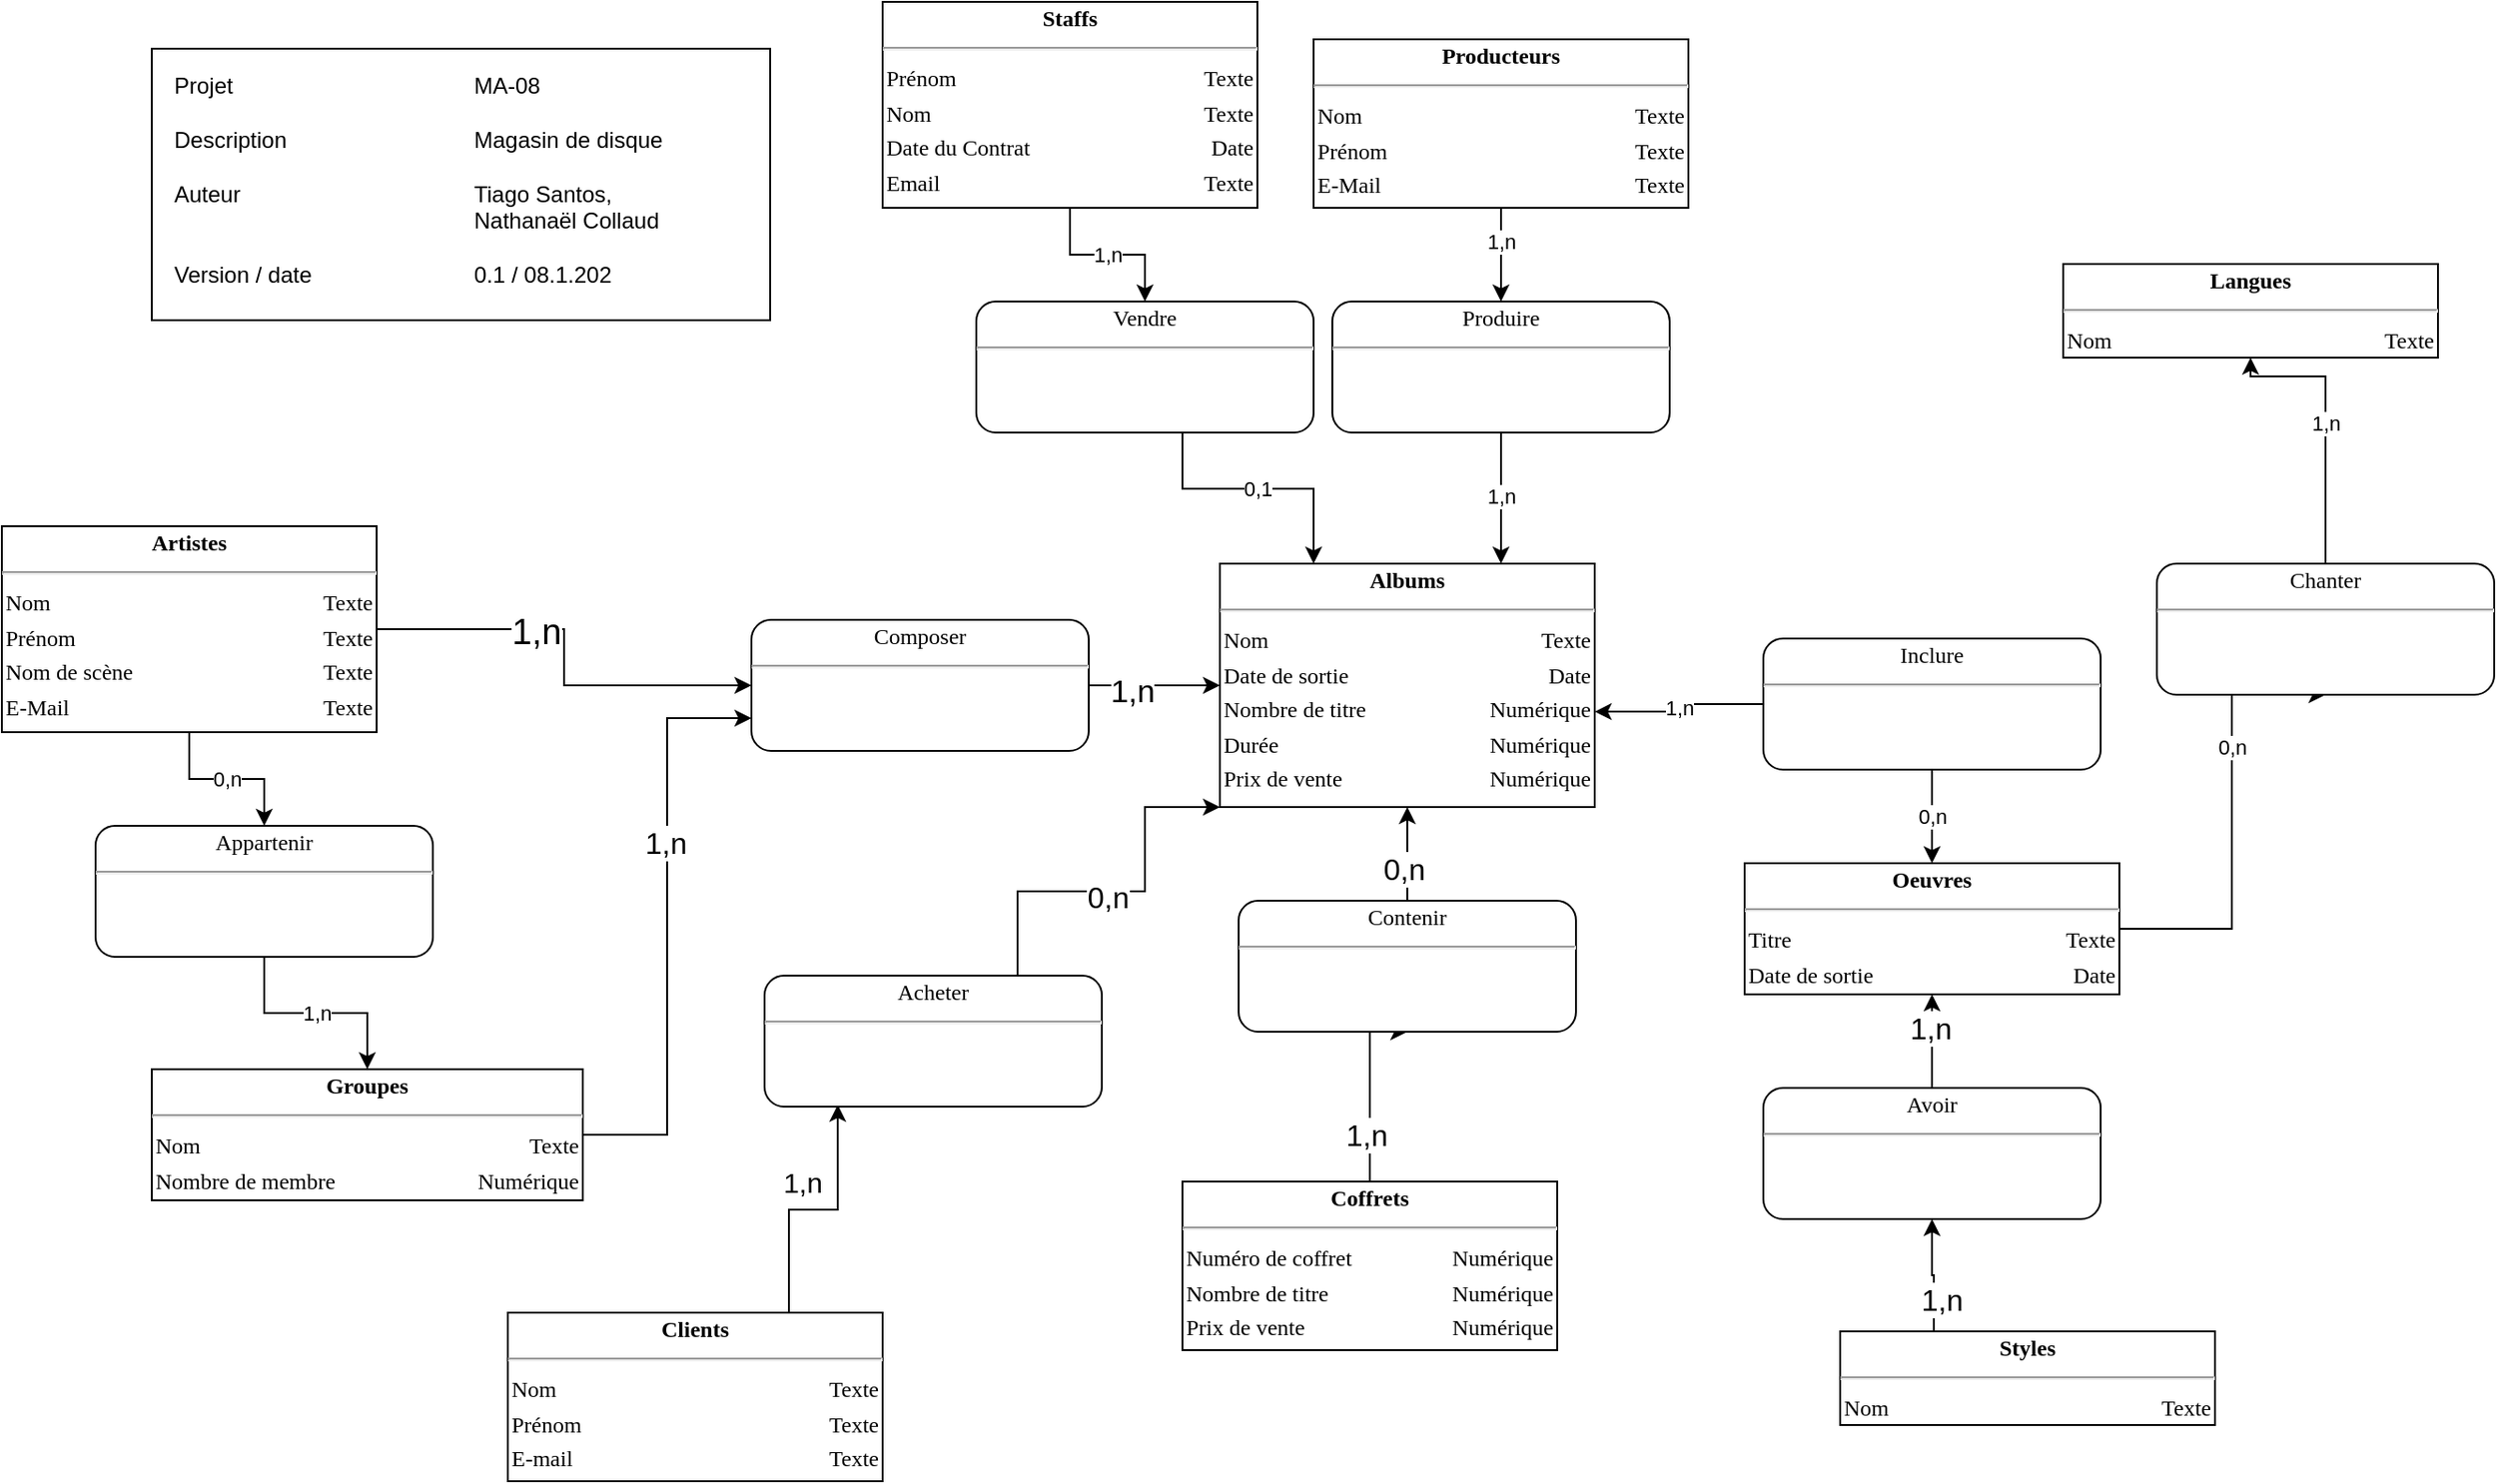 <mxfile version="13.7.3" type="device"><diagram id="rNyt0XL3kK9CfWik2-PS" name="Page-1"><mxGraphModel dx="1662" dy="862" grid="1" gridSize="10" guides="1" tooltips="1" connect="1" arrows="1" fold="1" page="1" pageScale="1" pageWidth="827" pageHeight="1169" math="0" shadow="0"><root><mxCell id="0"/><mxCell id="1" parent="0"/><mxCell id="Ri5ZYRTxnyzTAo8SI9hr-2" value="1,n" style="edgeStyle=orthogonalEdgeStyle;rounded=0;orthogonalLoop=1;jettySize=auto;html=1;" edge="1" parent="1" source="n6KmwWNKIIkVx8J0HHKw-1" target="Ri5ZYRTxnyzTAo8SI9hr-1"><mxGeometry relative="1" as="geometry"/></mxCell><mxCell id="n6KmwWNKIIkVx8J0HHKw-1" value="&lt;div style=&quot;box-sizing: border-box ; width: 100% ; padding: 2px&quot;&gt;&lt;b&gt;&lt;span style=&quot;background-color: rgb(255 , 255 , 255)&quot;&gt;Staffs&lt;/span&gt;&lt;/b&gt;&lt;/div&gt;&lt;hr&gt;&lt;table style=&quot;width: 100% ; font-size: 1em&quot; cellpadding=&quot;2&quot; cellspacing=&quot;0&quot;&gt;&lt;tbody&gt;&lt;tr&gt;&lt;td style=&quot;text-align: left&quot;&gt;Prénom&lt;/td&gt;&lt;td style=&quot;text-align: right&quot;&gt;Texte&lt;/td&gt;&lt;/tr&gt;&lt;tr&gt;&lt;td style=&quot;text-align: left&quot;&gt;Nom&lt;/td&gt;&lt;td style=&quot;text-align: right&quot;&gt;Texte&lt;br&gt;&lt;/td&gt;&lt;/tr&gt;&lt;tr&gt;&lt;td style=&quot;text-align: left&quot;&gt;Date du Contrat&lt;/td&gt;&lt;td style=&quot;text-align: right&quot;&gt;Date&lt;br&gt;&lt;/td&gt;&lt;/tr&gt;&lt;tr&gt;&lt;td style=&quot;text-align: left&quot;&gt;Email&lt;/td&gt;&lt;td style=&quot;text-align: right&quot;&gt;Texte&lt;/td&gt;&lt;/tr&gt;&lt;/tbody&gt;&lt;/table&gt;" style="verticalAlign=top;align=center;overflow=fill;html=1;rounded=0;shadow=0;comic=0;labelBackgroundColor=none;strokeColor=#000000;strokeWidth=1;fillColor=#ffffff;fontFamily=Verdana;fontSize=12;fontColor=#000000;" parent="1" vertex="1"><mxGeometry x="530" y="30" width="200" height="110" as="geometry"/></mxCell><mxCell id="RdoaoKDDRewmCH6H7ryW-49" value="0,n" style="edgeStyle=orthogonalEdgeStyle;rounded=0;orthogonalLoop=1;jettySize=auto;html=1;exitX=1;exitY=0.5;exitDx=0;exitDy=0;entryX=0.5;entryY=1;entryDx=0;entryDy=0;" parent="1" source="n6KmwWNKIIkVx8J0HHKw-12" target="RdoaoKDDRewmCH6H7ryW-32" edge="1"><mxGeometry relative="1" as="geometry"><Array as="points"><mxPoint x="1250" y="525"/><mxPoint x="1250" y="360"/><mxPoint x="1260" y="360"/></Array></mxGeometry></mxCell><mxCell id="n6KmwWNKIIkVx8J0HHKw-7" value="&lt;div style=&quot;box-sizing: border-box ; width: 100% ; padding: 2px&quot;&gt;&lt;span style=&quot;background-color: rgb(255 , 255 , 255)&quot;&gt;&lt;b&gt;Albums&lt;/b&gt;&lt;/span&gt;&lt;/div&gt;&lt;hr&gt;&lt;table style=&quot;width: 100% ; font-size: 1em&quot; cellpadding=&quot;2&quot; cellspacing=&quot;0&quot;&gt;&lt;tbody&gt;&lt;tr&gt;&lt;td style=&quot;text-align: left&quot;&gt;Nom&lt;/td&gt;&lt;td style=&quot;text-align: right&quot;&gt;Texte&lt;/td&gt;&lt;/tr&gt;&lt;tr&gt;&lt;td style=&quot;text-align: left&quot;&gt;Date de sortie&lt;/td&gt;&lt;td style=&quot;text-align: right&quot;&gt;Date&lt;/td&gt;&lt;/tr&gt;&lt;tr&gt;&lt;td style=&quot;text-align: left&quot;&gt;Nombre de titre&lt;/td&gt;&lt;td style=&quot;text-align: right&quot;&gt;Numérique&lt;/td&gt;&lt;/tr&gt;&lt;tr&gt;&lt;td style=&quot;text-align: left&quot;&gt;Durée&lt;/td&gt;&lt;td style=&quot;text-align: right&quot;&gt;Numérique&lt;/td&gt;&lt;/tr&gt;&lt;tr&gt;&lt;td style=&quot;text-align: left&quot;&gt;Prix de vente&lt;/td&gt;&lt;td style=&quot;text-align: right&quot;&gt;Numérique&lt;/td&gt;&lt;/tr&gt;&lt;/tbody&gt;&lt;/table&gt;" style="verticalAlign=top;align=center;overflow=fill;html=1;rounded=0;shadow=0;comic=0;labelBackgroundColor=none;strokeColor=#000000;strokeWidth=1;fillColor=#ffffff;fontFamily=Verdana;fontSize=12;fontColor=#000000;" parent="1" vertex="1"><mxGeometry x="710" y="330" width="200" height="130" as="geometry"/></mxCell><mxCell id="RdoaoKDDRewmCH6H7ryW-44" style="edgeStyle=orthogonalEdgeStyle;rounded=0;orthogonalLoop=1;jettySize=auto;html=1;exitX=0.25;exitY=0;exitDx=0;exitDy=0;entryX=0.5;entryY=1;entryDx=0;entryDy=0;" parent="1" source="n6KmwWNKIIkVx8J0HHKw-8" target="RdoaoKDDRewmCH6H7ryW-35" edge="1"><mxGeometry relative="1" as="geometry"/></mxCell><mxCell id="RdoaoKDDRewmCH6H7ryW-61" value="1,n" style="edgeLabel;html=1;align=center;verticalAlign=middle;resizable=0;points=[];fontSize=16;" parent="RdoaoKDDRewmCH6H7ryW-44" vertex="1" connectable="0"><mxGeometry x="-0.357" y="-2" relative="1" as="geometry"><mxPoint x="2" y="2" as="offset"/></mxGeometry></mxCell><mxCell id="n6KmwWNKIIkVx8J0HHKw-8" value="&lt;div style=&quot;box-sizing: border-box ; width: 100% ; padding: 2px&quot;&gt;&lt;span style=&quot;background-color: rgb(255 , 255 , 255)&quot;&gt;&lt;b&gt;Styles&lt;/b&gt;&lt;/span&gt;&lt;/div&gt;&lt;hr&gt;&lt;table style=&quot;width: 100% ; font-size: 1em&quot; cellpadding=&quot;2&quot; cellspacing=&quot;0&quot;&gt;&lt;tbody&gt;&lt;tr&gt;&lt;td style=&quot;text-align: left&quot;&gt;Nom&lt;/td&gt;&lt;td style=&quot;text-align: right&quot;&gt;Texte&lt;/td&gt;&lt;/tr&gt;&lt;/tbody&gt;&lt;/table&gt;" style="verticalAlign=top;align=center;overflow=fill;html=1;rounded=0;shadow=0;comic=0;labelBackgroundColor=none;strokeColor=#000000;strokeWidth=1;fillColor=#ffffff;fontFamily=Verdana;fontSize=12;fontColor=#000000;" parent="1" vertex="1"><mxGeometry x="1041" y="740" width="200" height="50" as="geometry"/></mxCell><mxCell id="RdoaoKDDRewmCH6H7ryW-47" style="edgeStyle=orthogonalEdgeStyle;rounded=0;orthogonalLoop=1;jettySize=auto;html=1;exitX=0.5;exitY=1;exitDx=0;exitDy=0;entryX=0.5;entryY=0;entryDx=0;entryDy=0;" parent="1" source="n6KmwWNKIIkVx8J0HHKw-9" target="RdoaoKDDRewmCH6H7ryW-30" edge="1"><mxGeometry relative="1" as="geometry"/></mxCell><mxCell id="BONndoYT74_esMJIlEw7-1" value="1,n" style="edgeLabel;html=1;align=center;verticalAlign=middle;resizable=0;points=[];" parent="RdoaoKDDRewmCH6H7ryW-47" vertex="1" connectable="0"><mxGeometry x="-0.286" relative="1" as="geometry"><mxPoint as="offset"/></mxGeometry></mxCell><mxCell id="n6KmwWNKIIkVx8J0HHKw-9" value="&lt;div style=&quot;box-sizing: border-box ; width: 100% ; padding: 2px&quot;&gt;&lt;span style=&quot;background-color: rgb(255 , 255 , 255)&quot;&gt;&lt;b&gt;Producteurs&lt;/b&gt;&lt;/span&gt;&lt;/div&gt;&lt;hr&gt;&lt;table style=&quot;width: 100% ; font-size: 1em&quot; cellpadding=&quot;2&quot; cellspacing=&quot;0&quot;&gt;&lt;tbody&gt;&lt;tr&gt;&lt;td style=&quot;text-align: left&quot;&gt;Nom&lt;/td&gt;&lt;td style=&quot;text-align: right&quot;&gt;Texte&lt;/td&gt;&lt;/tr&gt;&lt;tr&gt;&lt;td style=&quot;text-align: left&quot;&gt;Prénom&lt;/td&gt;&lt;td style=&quot;text-align: right&quot;&gt;Texte&lt;/td&gt;&lt;/tr&gt;&lt;tr&gt;&lt;td style=&quot;text-align: left&quot;&gt;E-Mail&lt;/td&gt;&lt;td style=&quot;text-align: right&quot;&gt;Texte&lt;/td&gt;&lt;/tr&gt;&lt;/tbody&gt;&lt;/table&gt;" style="verticalAlign=top;align=center;overflow=fill;html=1;rounded=0;shadow=0;comic=0;labelBackgroundColor=none;strokeColor=#000000;strokeWidth=1;fillColor=#ffffff;fontFamily=Verdana;fontSize=12;fontColor=#000000;" parent="1" vertex="1"><mxGeometry x="760" y="50" width="200" height="90" as="geometry"/></mxCell><mxCell id="RdoaoKDDRewmCH6H7ryW-38" style="edgeStyle=orthogonalEdgeStyle;rounded=0;orthogonalLoop=1;jettySize=auto;html=1;exitX=0.75;exitY=0;exitDx=0;exitDy=0;entryX=0.217;entryY=0.986;entryDx=0;entryDy=0;entryPerimeter=0;" parent="1" source="n6KmwWNKIIkVx8J0HHKw-10" target="RdoaoKDDRewmCH6H7ryW-37" edge="1"><mxGeometry relative="1" as="geometry"/></mxCell><mxCell id="n6KmwWNKIIkVx8J0HHKw-10" value="&lt;div style=&quot;box-sizing: border-box ; width: 100% ; padding: 2px&quot;&gt;&lt;span style=&quot;background-color: rgb(255 , 255 , 255)&quot;&gt;&lt;b&gt;Clients&lt;/b&gt;&lt;/span&gt;&lt;/div&gt;&lt;hr&gt;&lt;table style=&quot;width: 100% ; font-size: 1em&quot; cellpadding=&quot;2&quot; cellspacing=&quot;0&quot;&gt;&lt;tbody&gt;&lt;tr&gt;&lt;td style=&quot;text-align: left&quot;&gt;Nom&lt;/td&gt;&lt;td style=&quot;text-align: right&quot;&gt;Texte&lt;/td&gt;&lt;/tr&gt;&lt;tr&gt;&lt;td style=&quot;text-align: left&quot;&gt;Prénom&lt;/td&gt;&lt;td style=&quot;text-align: right&quot;&gt;Texte&lt;br&gt;&lt;/td&gt;&lt;/tr&gt;&lt;tr&gt;&lt;td style=&quot;text-align: left&quot;&gt;E-mail&lt;/td&gt;&lt;td style=&quot;text-align: right&quot;&gt;Texte&lt;/td&gt;&lt;/tr&gt;&lt;/tbody&gt;&lt;/table&gt;" style="verticalAlign=top;align=center;overflow=fill;html=1;rounded=0;shadow=0;comic=0;labelBackgroundColor=none;strokeColor=#000000;strokeWidth=1;fillColor=#ffffff;fontFamily=Verdana;fontSize=12;fontColor=#000000;" parent="1" vertex="1"><mxGeometry x="330" y="730" width="200" height="90" as="geometry"/></mxCell><mxCell id="RdoaoKDDRewmCH6H7ryW-23" style="edgeStyle=orthogonalEdgeStyle;rounded=0;orthogonalLoop=1;jettySize=auto;html=1;exitX=1;exitY=0.5;exitDx=0;exitDy=0;entryX=0;entryY=0.75;entryDx=0;entryDy=0;" parent="1" source="n6KmwWNKIIkVx8J0HHKw-11" target="RdoaoKDDRewmCH6H7ryW-1" edge="1"><mxGeometry relative="1" as="geometry"/></mxCell><mxCell id="RdoaoKDDRewmCH6H7ryW-55" value="&lt;font style=&quot;font-size: 16px&quot;&gt;1,n&lt;/font&gt;" style="edgeLabel;html=1;align=center;verticalAlign=middle;resizable=0;points=[];" parent="RdoaoKDDRewmCH6H7ryW-23" vertex="1" connectable="0"><mxGeometry x="0.288" y="1" relative="1" as="geometry"><mxPoint as="offset"/></mxGeometry></mxCell><mxCell id="n6KmwWNKIIkVx8J0HHKw-11" value="&lt;div style=&quot;box-sizing: border-box ; width: 100% ; padding: 2px&quot;&gt;&lt;span style=&quot;background-color: rgb(255 , 255 , 255)&quot;&gt;&lt;b&gt;Groupes&lt;/b&gt;&lt;/span&gt;&lt;/div&gt;&lt;hr&gt;&lt;table style=&quot;width: 100% ; font-size: 1em&quot; cellpadding=&quot;2&quot; cellspacing=&quot;0&quot;&gt;&lt;tbody&gt;&lt;tr&gt;&lt;td style=&quot;text-align: left&quot;&gt;Nom&lt;/td&gt;&lt;td style=&quot;text-align: right&quot;&gt;Texte&lt;/td&gt;&lt;/tr&gt;&lt;tr&gt;&lt;td style=&quot;text-align: left&quot;&gt;Nombre de membre&lt;/td&gt;&lt;td style=&quot;text-align: right&quot;&gt;Numérique&lt;/td&gt;&lt;/tr&gt;&lt;/tbody&gt;&lt;/table&gt;" style="verticalAlign=top;align=center;overflow=fill;html=1;rounded=0;shadow=0;comic=0;labelBackgroundColor=none;strokeColor=#000000;strokeWidth=1;fillColor=#ffffff;fontFamily=Verdana;fontSize=12;fontColor=#000000;" parent="1" vertex="1"><mxGeometry x="140" y="600" width="230" height="70" as="geometry"/></mxCell><mxCell id="n6KmwWNKIIkVx8J0HHKw-12" value="&lt;div style=&quot;box-sizing: border-box ; width: 100% ; padding: 2px&quot;&gt;&lt;span style=&quot;background-color: rgb(255 , 255 , 255)&quot;&gt;&lt;b&gt;Oeuvres&lt;/b&gt;&lt;/span&gt;&lt;/div&gt;&lt;hr&gt;&lt;table style=&quot;width: 100% ; font-size: 1em&quot; cellpadding=&quot;2&quot; cellspacing=&quot;0&quot;&gt;&lt;tbody&gt;&lt;tr&gt;&lt;td style=&quot;text-align: left&quot;&gt;Titre&lt;/td&gt;&lt;td style=&quot;text-align: right&quot;&gt;Texte&lt;br&gt;&lt;/td&gt;&lt;/tr&gt;&lt;tr&gt;&lt;td style=&quot;text-align: left&quot;&gt;Date de sortie&lt;/td&gt;&lt;td style=&quot;text-align: right&quot;&gt;Date&lt;/td&gt;&lt;/tr&gt;&lt;/tbody&gt;&lt;/table&gt;" style="verticalAlign=top;align=center;overflow=fill;html=1;rounded=0;shadow=0;comic=0;labelBackgroundColor=none;strokeColor=#000000;strokeWidth=1;fillColor=#ffffff;fontFamily=Verdana;fontSize=12;fontColor=#000000;" parent="1" vertex="1"><mxGeometry x="990" y="490" width="200" height="70" as="geometry"/></mxCell><mxCell id="RdoaoKDDRewmCH6H7ryW-24" style="edgeStyle=orthogonalEdgeStyle;rounded=0;orthogonalLoop=1;jettySize=auto;html=1;exitX=1;exitY=0.5;exitDx=0;exitDy=0;entryX=0;entryY=0.5;entryDx=0;entryDy=0;" parent="1" source="n6KmwWNKIIkVx8J0HHKw-13" target="RdoaoKDDRewmCH6H7ryW-1" edge="1"><mxGeometry relative="1" as="geometry"/></mxCell><mxCell id="RdoaoKDDRewmCH6H7ryW-53" value="&lt;font style=&quot;font-size: 19px&quot;&gt;1,n&lt;/font&gt;" style="edgeLabel;html=1;align=center;verticalAlign=middle;resizable=0;points=[];" parent="RdoaoKDDRewmCH6H7ryW-24" vertex="1" connectable="0"><mxGeometry x="-0.267" y="-2" relative="1" as="geometry"><mxPoint as="offset"/></mxGeometry></mxCell><mxCell id="RdoaoKDDRewmCH6H7ryW-27" value="0,n" style="edgeStyle=orthogonalEdgeStyle;rounded=0;orthogonalLoop=1;jettySize=auto;html=1;exitX=0.5;exitY=1;exitDx=0;exitDy=0;entryX=0.5;entryY=0;entryDx=0;entryDy=0;" parent="1" source="n6KmwWNKIIkVx8J0HHKw-13" target="RdoaoKDDRewmCH6H7ryW-26" edge="1"><mxGeometry relative="1" as="geometry"/></mxCell><mxCell id="n6KmwWNKIIkVx8J0HHKw-13" value="&lt;div style=&quot;box-sizing: border-box ; width: 100% ; padding: 2px&quot;&gt;&lt;span style=&quot;background-color: rgb(255 , 255 , 255)&quot;&gt;&lt;b&gt;Artistes&lt;/b&gt;&lt;/span&gt;&lt;/div&gt;&lt;hr&gt;&lt;table style=&quot;width: 100% ; font-size: 1em&quot; cellpadding=&quot;2&quot; cellspacing=&quot;0&quot;&gt;&lt;tbody&gt;&lt;tr&gt;&lt;td style=&quot;text-align: left&quot;&gt;Nom&lt;/td&gt;&lt;td style=&quot;text-align: right&quot;&gt;Texte&lt;/td&gt;&lt;/tr&gt;&lt;tr&gt;&lt;td style=&quot;text-align: left&quot;&gt;Prénom&lt;/td&gt;&lt;td style=&quot;text-align: right&quot;&gt;Texte&lt;br&gt;&lt;/td&gt;&lt;/tr&gt;&lt;tr&gt;&lt;td style=&quot;text-align: left&quot;&gt;Nom de scène&lt;/td&gt;&lt;td style=&quot;text-align: right&quot;&gt;Texte&lt;/td&gt;&lt;/tr&gt;&lt;tr&gt;&lt;td style=&quot;text-align: left&quot;&gt;E-Mail&lt;/td&gt;&lt;td style=&quot;text-align: right&quot;&gt;Texte&lt;/td&gt;&lt;/tr&gt;&lt;/tbody&gt;&lt;/table&gt;" style="verticalAlign=top;align=center;overflow=fill;html=1;rounded=0;shadow=0;comic=0;labelBackgroundColor=none;strokeColor=#000000;strokeWidth=1;fillColor=#ffffff;fontFamily=Verdana;fontSize=12;fontColor=#000000;" parent="1" vertex="1"><mxGeometry x="60" y="310" width="200" height="110" as="geometry"/></mxCell><mxCell id="n6KmwWNKIIkVx8J0HHKw-14" value="&lt;div style=&quot;box-sizing: border-box ; width: 100% ; padding: 2px&quot;&gt;&lt;span style=&quot;background-color: rgb(255 , 255 , 255)&quot;&gt;&lt;b&gt;Langues&lt;/b&gt;&lt;/span&gt;&lt;/div&gt;&lt;hr&gt;&lt;table style=&quot;width: 100% ; font-size: 1em&quot; cellpadding=&quot;2&quot; cellspacing=&quot;0&quot;&gt;&lt;tbody&gt;&lt;tr&gt;&lt;td style=&quot;text-align: left&quot;&gt;Nom&lt;/td&gt;&lt;td style=&quot;text-align: right&quot;&gt;Texte&lt;br&gt;&lt;/td&gt;&lt;/tr&gt;&lt;tr&gt;&lt;td style=&quot;text-align: left&quot;&gt;&lt;br&gt;&lt;/td&gt;&lt;td style=&quot;text-align: right&quot;&gt;&lt;/td&gt;&lt;/tr&gt;&lt;/tbody&gt;&lt;/table&gt;" style="verticalAlign=top;align=center;overflow=fill;html=1;rounded=0;shadow=0;comic=0;labelBackgroundColor=none;strokeColor=#000000;strokeWidth=1;fillColor=#ffffff;fontFamily=Verdana;fontSize=12;fontColor=#000000;" parent="1" vertex="1"><mxGeometry x="1160" y="170" width="200" height="50" as="geometry"/></mxCell><mxCell id="RdoaoKDDRewmCH6H7ryW-40" style="edgeStyle=orthogonalEdgeStyle;rounded=0;orthogonalLoop=1;jettySize=auto;html=1;entryX=0.5;entryY=1;entryDx=0;entryDy=0;exitX=0.5;exitY=0;exitDx=0;exitDy=0;" parent="1" source="n6KmwWNKIIkVx8J0HHKw-15" target="RdoaoKDDRewmCH6H7ryW-36" edge="1"><mxGeometry relative="1" as="geometry"><Array as="points"><mxPoint x="790" y="690"/><mxPoint x="790" y="580"/></Array><mxPoint x="800" y="760" as="sourcePoint"/></mxGeometry></mxCell><mxCell id="RdoaoKDDRewmCH6H7ryW-58" value="1,n" style="edgeLabel;html=1;align=center;verticalAlign=middle;resizable=0;points=[];fontSize=16;" parent="RdoaoKDDRewmCH6H7ryW-40" vertex="1" connectable="0"><mxGeometry x="0.065" y="2" relative="1" as="geometry"><mxPoint as="offset"/></mxGeometry></mxCell><mxCell id="n6KmwWNKIIkVx8J0HHKw-15" value="&lt;div style=&quot;box-sizing: border-box ; width: 100% ; padding: 2px&quot;&gt;&lt;span style=&quot;background-color: rgb(255 , 255 , 255)&quot;&gt;&lt;b&gt;Coffrets&lt;/b&gt;&lt;/span&gt;&lt;/div&gt;&lt;hr&gt;&lt;table style=&quot;width: 100% ; font-size: 1em&quot; cellpadding=&quot;2&quot; cellspacing=&quot;0&quot;&gt;&lt;tbody&gt;&lt;tr&gt;&lt;td style=&quot;text-align: left&quot;&gt;Numéro de coffret&lt;/td&gt;&lt;td style=&quot;text-align: right&quot;&gt;Numérique&lt;/td&gt;&lt;/tr&gt;&lt;tr&gt;&lt;td style=&quot;text-align: left&quot;&gt;Nombre de titre&lt;/td&gt;&lt;td style=&quot;text-align: right&quot;&gt;Numérique&lt;/td&gt;&lt;/tr&gt;&lt;tr&gt;&lt;td style=&quot;text-align: left&quot;&gt;Prix de vente&lt;/td&gt;&lt;td style=&quot;text-align: right&quot;&gt;Numérique&lt;/td&gt;&lt;/tr&gt;&lt;/tbody&gt;&lt;/table&gt;" style="verticalAlign=top;align=center;overflow=fill;html=1;rounded=0;shadow=0;comic=0;labelBackgroundColor=none;strokeColor=#000000;strokeWidth=1;fillColor=#ffffff;fontFamily=Verdana;fontSize=12;fontColor=#000000;" parent="1" vertex="1"><mxGeometry x="690" y="660" width="200" height="90" as="geometry"/></mxCell><mxCell id="RdoaoKDDRewmCH6H7ryW-29" style="edgeStyle=orthogonalEdgeStyle;rounded=0;orthogonalLoop=1;jettySize=auto;html=1;exitX=1;exitY=0.5;exitDx=0;exitDy=0;" parent="1" source="RdoaoKDDRewmCH6H7ryW-1" target="n6KmwWNKIIkVx8J0HHKw-7" edge="1"><mxGeometry relative="1" as="geometry"/></mxCell><mxCell id="RdoaoKDDRewmCH6H7ryW-54" value="&lt;font style=&quot;font-size: 17px&quot;&gt;1,n&lt;/font&gt;" style="edgeLabel;html=1;align=center;verticalAlign=middle;resizable=0;points=[];" parent="RdoaoKDDRewmCH6H7ryW-29" vertex="1" connectable="0"><mxGeometry x="-0.36" y="-4" relative="1" as="geometry"><mxPoint as="offset"/></mxGeometry></mxCell><mxCell id="RdoaoKDDRewmCH6H7ryW-1" value="&lt;div style=&quot;box-sizing: border-box ; width: 100% ; padding: 2px&quot;&gt;&lt;span style=&quot;background-color: rgb(255 , 255 , 255)&quot;&gt;Composer&lt;/span&gt;&lt;/div&gt;&lt;hr&gt;&lt;table style=&quot;width: 100% ; font-size: 1em&quot; cellpadding=&quot;2&quot; cellspacing=&quot;0&quot;&gt;&lt;tbody&gt;&lt;tr&gt;&lt;td style=&quot;text-align: left&quot;&gt;&lt;/td&gt;&lt;td style=&quot;text-align: right&quot;&gt;&lt;/td&gt;&lt;/tr&gt;&lt;tr&gt;&lt;td style=&quot;text-align: left&quot;&gt;&lt;/td&gt;&lt;td style=&quot;text-align: right&quot;&gt;&lt;br&gt;&lt;/td&gt;&lt;/tr&gt;&lt;/tbody&gt;&lt;/table&gt;" style="verticalAlign=top;align=center;overflow=fill;html=1;rounded=1;shadow=0;comic=0;labelBackgroundColor=none;strokeColor=#000000;strokeWidth=1;fillColor=#ffffff;fontFamily=Verdana;fontSize=12;fontColor=#000000;" parent="1" vertex="1"><mxGeometry x="460" y="360" width="180" height="70" as="geometry"/></mxCell><mxCell id="RdoaoKDDRewmCH6H7ryW-28" value="1,n" style="edgeStyle=orthogonalEdgeStyle;rounded=0;orthogonalLoop=1;jettySize=auto;html=1;exitX=0.5;exitY=1;exitDx=0;exitDy=0;entryX=0.5;entryY=0;entryDx=0;entryDy=0;" parent="1" source="RdoaoKDDRewmCH6H7ryW-26" target="n6KmwWNKIIkVx8J0HHKw-11" edge="1"><mxGeometry relative="1" as="geometry"/></mxCell><mxCell id="RdoaoKDDRewmCH6H7ryW-26" value="&lt;div style=&quot;box-sizing: border-box ; width: 100% ; padding: 2px&quot;&gt;&lt;span style=&quot;background-color: rgb(255 , 255 , 255)&quot;&gt;Appartenir&lt;/span&gt;&lt;/div&gt;&lt;hr&gt;&lt;table style=&quot;width: 100% ; font-size: 1em&quot; cellpadding=&quot;2&quot; cellspacing=&quot;0&quot;&gt;&lt;tbody&gt;&lt;tr&gt;&lt;td style=&quot;text-align: left&quot;&gt;&lt;/td&gt;&lt;td style=&quot;text-align: right&quot;&gt;&lt;/td&gt;&lt;/tr&gt;&lt;tr&gt;&lt;td style=&quot;text-align: left&quot;&gt;&lt;/td&gt;&lt;td style=&quot;text-align: right&quot;&gt;&lt;br&gt;&lt;/td&gt;&lt;/tr&gt;&lt;/tbody&gt;&lt;/table&gt;" style="verticalAlign=top;align=center;overflow=fill;html=1;rounded=1;shadow=0;comic=0;labelBackgroundColor=none;strokeColor=#000000;strokeWidth=1;fillColor=#ffffff;fontFamily=Verdana;fontSize=12;fontColor=#000000;" parent="1" vertex="1"><mxGeometry x="110" y="470" width="180" height="70" as="geometry"/></mxCell><mxCell id="RdoaoKDDRewmCH6H7ryW-48" style="edgeStyle=orthogonalEdgeStyle;rounded=0;orthogonalLoop=1;jettySize=auto;html=1;exitX=0.5;exitY=1;exitDx=0;exitDy=0;entryX=0.75;entryY=0;entryDx=0;entryDy=0;" parent="1" source="RdoaoKDDRewmCH6H7ryW-30" target="n6KmwWNKIIkVx8J0HHKw-7" edge="1"><mxGeometry relative="1" as="geometry"><Array as="points"><mxPoint x="860" y="270"/><mxPoint x="860" y="270"/></Array></mxGeometry></mxCell><mxCell id="BONndoYT74_esMJIlEw7-2" value="1,n" style="edgeLabel;html=1;align=center;verticalAlign=middle;resizable=0;points=[];" parent="RdoaoKDDRewmCH6H7ryW-48" vertex="1" connectable="0"><mxGeometry x="-0.044" relative="1" as="geometry"><mxPoint as="offset"/></mxGeometry></mxCell><mxCell id="RdoaoKDDRewmCH6H7ryW-30" value="&lt;div style=&quot;box-sizing: border-box ; width: 100% ; padding: 2px&quot;&gt;&lt;span style=&quot;background-color: rgb(255 , 255 , 255)&quot;&gt;Produire&lt;/span&gt;&lt;/div&gt;&lt;hr&gt;&lt;table style=&quot;width: 100% ; font-size: 1em&quot; cellpadding=&quot;2&quot; cellspacing=&quot;0&quot;&gt;&lt;tbody&gt;&lt;tr&gt;&lt;td style=&quot;text-align: left&quot;&gt;&lt;/td&gt;&lt;td style=&quot;text-align: right&quot;&gt;&lt;/td&gt;&lt;/tr&gt;&lt;tr&gt;&lt;td style=&quot;text-align: left&quot;&gt;&lt;/td&gt;&lt;td style=&quot;text-align: right&quot;&gt;&lt;br&gt;&lt;/td&gt;&lt;/tr&gt;&lt;/tbody&gt;&lt;/table&gt;" style="verticalAlign=top;align=center;overflow=fill;html=1;rounded=1;shadow=0;comic=0;labelBackgroundColor=none;strokeColor=#000000;strokeWidth=1;fillColor=#ffffff;fontFamily=Verdana;fontSize=12;fontColor=#000000;" parent="1" vertex="1"><mxGeometry x="770" y="190" width="180" height="70" as="geometry"/></mxCell><mxCell id="RdoaoKDDRewmCH6H7ryW-50" value="1,n" style="edgeStyle=orthogonalEdgeStyle;rounded=0;orthogonalLoop=1;jettySize=auto;html=1;entryX=0.5;entryY=1;entryDx=0;entryDy=0;exitX=0.5;exitY=0;exitDx=0;exitDy=0;" parent="1" source="RdoaoKDDRewmCH6H7ryW-32" target="n6KmwWNKIIkVx8J0HHKw-14" edge="1"><mxGeometry relative="1" as="geometry"><mxPoint x="1290" y="185" as="sourcePoint"/><Array as="points"><mxPoint x="1270" y="230"/><mxPoint x="1270" y="230"/></Array></mxGeometry></mxCell><mxCell id="RdoaoKDDRewmCH6H7ryW-32" value="&lt;div style=&quot;box-sizing: border-box ; width: 100% ; padding: 2px&quot;&gt;&lt;span style=&quot;background-color: rgb(255 , 255 , 255)&quot;&gt;Chanter&lt;/span&gt;&lt;/div&gt;&lt;hr&gt;&lt;table style=&quot;width: 100% ; font-size: 1em&quot; cellpadding=&quot;2&quot; cellspacing=&quot;0&quot;&gt;&lt;tbody&gt;&lt;tr&gt;&lt;td style=&quot;text-align: left&quot;&gt;&lt;/td&gt;&lt;td style=&quot;text-align: right&quot;&gt;&lt;/td&gt;&lt;/tr&gt;&lt;tr&gt;&lt;td style=&quot;text-align: left&quot;&gt;&lt;/td&gt;&lt;td style=&quot;text-align: right&quot;&gt;&lt;br&gt;&lt;/td&gt;&lt;/tr&gt;&lt;/tbody&gt;&lt;/table&gt;" style="verticalAlign=top;align=center;overflow=fill;html=1;rounded=1;shadow=0;comic=0;labelBackgroundColor=none;strokeColor=#000000;strokeWidth=1;fillColor=#ffffff;fontFamily=Verdana;fontSize=12;fontColor=#000000;" parent="1" vertex="1"><mxGeometry x="1210" y="330" width="180" height="70" as="geometry"/></mxCell><mxCell id="RdoaoKDDRewmCH6H7ryW-51" value="0,n" style="edgeStyle=orthogonalEdgeStyle;rounded=0;orthogonalLoop=1;jettySize=auto;html=1;exitX=0.5;exitY=1;exitDx=0;exitDy=0;entryX=0.5;entryY=0;entryDx=0;entryDy=0;" parent="1" source="RdoaoKDDRewmCH6H7ryW-34" target="n6KmwWNKIIkVx8J0HHKw-12" edge="1"><mxGeometry relative="1" as="geometry"/></mxCell><mxCell id="RdoaoKDDRewmCH6H7ryW-52" value="1,n" style="edgeStyle=orthogonalEdgeStyle;rounded=0;orthogonalLoop=1;jettySize=auto;html=1;exitX=0;exitY=0.5;exitDx=0;exitDy=0;entryX=1;entryY=0.608;entryDx=0;entryDy=0;entryPerimeter=0;" parent="1" source="RdoaoKDDRewmCH6H7ryW-34" target="n6KmwWNKIIkVx8J0HHKw-7" edge="1"><mxGeometry relative="1" as="geometry"/></mxCell><mxCell id="RdoaoKDDRewmCH6H7ryW-34" value="&lt;div style=&quot;box-sizing: border-box ; width: 100% ; padding: 2px&quot;&gt;&lt;span style=&quot;background-color: rgb(255 , 255 , 255)&quot;&gt;Inclure&lt;/span&gt;&lt;/div&gt;&lt;hr&gt;&lt;table style=&quot;width: 100% ; font-size: 1em&quot; cellpadding=&quot;2&quot; cellspacing=&quot;0&quot;&gt;&lt;tbody&gt;&lt;tr&gt;&lt;td style=&quot;text-align: left&quot;&gt;&lt;/td&gt;&lt;td style=&quot;text-align: right&quot;&gt;&lt;/td&gt;&lt;/tr&gt;&lt;tr&gt;&lt;td style=&quot;text-align: left&quot;&gt;&lt;/td&gt;&lt;td style=&quot;text-align: right&quot;&gt;&lt;br&gt;&lt;/td&gt;&lt;/tr&gt;&lt;/tbody&gt;&lt;/table&gt;" style="verticalAlign=top;align=center;overflow=fill;html=1;rounded=1;shadow=0;comic=0;labelBackgroundColor=none;strokeColor=#000000;strokeWidth=1;fillColor=#ffffff;fontFamily=Verdana;fontSize=12;fontColor=#000000;" parent="1" vertex="1"><mxGeometry x="1000" y="370" width="180" height="70" as="geometry"/></mxCell><mxCell id="RdoaoKDDRewmCH6H7ryW-46" style="edgeStyle=orthogonalEdgeStyle;rounded=0;orthogonalLoop=1;jettySize=auto;html=1;exitX=0.5;exitY=0;exitDx=0;exitDy=0;entryX=0.5;entryY=1;entryDx=0;entryDy=0;" parent="1" source="RdoaoKDDRewmCH6H7ryW-35" target="n6KmwWNKIIkVx8J0HHKw-12" edge="1"><mxGeometry relative="1" as="geometry"/></mxCell><mxCell id="RdoaoKDDRewmCH6H7ryW-60" value="1,n" style="edgeLabel;html=1;align=center;verticalAlign=middle;resizable=0;points=[];fontSize=16;" parent="RdoaoKDDRewmCH6H7ryW-46" vertex="1" connectable="0"><mxGeometry x="0.3" y="1" relative="1" as="geometry"><mxPoint as="offset"/></mxGeometry></mxCell><mxCell id="RdoaoKDDRewmCH6H7ryW-35" value="&lt;div style=&quot;box-sizing: border-box ; width: 100% ; padding: 2px&quot;&gt;&lt;span style=&quot;background-color: rgb(255 , 255 , 255)&quot;&gt;Avoir&lt;/span&gt;&lt;/div&gt;&lt;hr&gt;&lt;table style=&quot;width: 100% ; font-size: 1em&quot; cellpadding=&quot;2&quot; cellspacing=&quot;0&quot;&gt;&lt;tbody&gt;&lt;tr&gt;&lt;td style=&quot;text-align: left&quot;&gt;&lt;/td&gt;&lt;td style=&quot;text-align: right&quot;&gt;&lt;/td&gt;&lt;/tr&gt;&lt;tr&gt;&lt;td style=&quot;text-align: left&quot;&gt;&lt;/td&gt;&lt;td style=&quot;text-align: right&quot;&gt;&lt;br&gt;&lt;/td&gt;&lt;/tr&gt;&lt;/tbody&gt;&lt;/table&gt;" style="verticalAlign=top;align=center;overflow=fill;html=1;rounded=1;shadow=0;comic=0;labelBackgroundColor=none;strokeColor=#000000;strokeWidth=1;fillColor=#ffffff;fontFamily=Verdana;fontSize=12;fontColor=#000000;" parent="1" vertex="1"><mxGeometry x="1000" y="610" width="180" height="70" as="geometry"/></mxCell><mxCell id="RdoaoKDDRewmCH6H7ryW-41" style="edgeStyle=orthogonalEdgeStyle;rounded=0;orthogonalLoop=1;jettySize=auto;html=1;exitX=0.5;exitY=0;exitDx=0;exitDy=0;" parent="1" source="RdoaoKDDRewmCH6H7ryW-36" target="n6KmwWNKIIkVx8J0HHKw-7" edge="1"><mxGeometry relative="1" as="geometry"/></mxCell><mxCell id="RdoaoKDDRewmCH6H7ryW-59" value="0,n" style="edgeLabel;html=1;align=center;verticalAlign=middle;resizable=0;points=[];fontSize=16;" parent="RdoaoKDDRewmCH6H7ryW-41" vertex="1" connectable="0"><mxGeometry x="-0.325" y="2" relative="1" as="geometry"><mxPoint as="offset"/></mxGeometry></mxCell><mxCell id="RdoaoKDDRewmCH6H7ryW-36" value="&lt;div style=&quot;box-sizing: border-box ; width: 100% ; padding: 2px&quot;&gt;&lt;span style=&quot;background-color: rgb(255 , 255 , 255)&quot;&gt;Contenir&lt;/span&gt;&lt;/div&gt;&lt;hr&gt;&lt;table style=&quot;width: 100% ; font-size: 1em&quot; cellpadding=&quot;2&quot; cellspacing=&quot;0&quot;&gt;&lt;tbody&gt;&lt;tr&gt;&lt;td style=&quot;text-align: left&quot;&gt;&lt;/td&gt;&lt;td style=&quot;text-align: right&quot;&gt;&lt;/td&gt;&lt;/tr&gt;&lt;tr&gt;&lt;td style=&quot;text-align: left&quot;&gt;&lt;/td&gt;&lt;td style=&quot;text-align: right&quot;&gt;&lt;br&gt;&lt;/td&gt;&lt;/tr&gt;&lt;/tbody&gt;&lt;/table&gt;" style="verticalAlign=top;align=center;overflow=fill;html=1;rounded=1;shadow=0;comic=0;labelBackgroundColor=none;strokeColor=#000000;strokeWidth=1;fillColor=#ffffff;fontFamily=Verdana;fontSize=12;fontColor=#000000;" parent="1" vertex="1"><mxGeometry x="720" y="510" width="180" height="70" as="geometry"/></mxCell><mxCell id="RdoaoKDDRewmCH6H7ryW-39" style="edgeStyle=orthogonalEdgeStyle;rounded=0;orthogonalLoop=1;jettySize=auto;html=1;exitX=0.75;exitY=0;exitDx=0;exitDy=0;entryX=0;entryY=1;entryDx=0;entryDy=0;" parent="1" source="RdoaoKDDRewmCH6H7ryW-37" target="n6KmwWNKIIkVx8J0HHKw-7" edge="1"><mxGeometry relative="1" as="geometry"><Array as="points"><mxPoint x="602" y="505"/><mxPoint x="670" y="505"/><mxPoint x="670" y="460"/></Array></mxGeometry></mxCell><mxCell id="RdoaoKDDRewmCH6H7ryW-57" value="0,n" style="edgeLabel;html=1;align=center;verticalAlign=middle;resizable=0;points=[];fontSize=16;" parent="RdoaoKDDRewmCH6H7ryW-39" vertex="1" connectable="0"><mxGeometry x="-0.061" y="-3" relative="1" as="geometry"><mxPoint as="offset"/></mxGeometry></mxCell><mxCell id="RdoaoKDDRewmCH6H7ryW-37" value="&lt;div style=&quot;box-sizing: border-box ; width: 100% ; padding: 2px&quot;&gt;&lt;span style=&quot;background-color: rgb(255 , 255 , 255)&quot;&gt;Acheter&lt;/span&gt;&lt;/div&gt;&lt;hr&gt;&lt;table style=&quot;width: 100% ; font-size: 1em&quot; cellpadding=&quot;2&quot; cellspacing=&quot;0&quot;&gt;&lt;tbody&gt;&lt;tr&gt;&lt;td style=&quot;text-align: left&quot;&gt;&lt;/td&gt;&lt;td style=&quot;text-align: right&quot;&gt;&lt;/td&gt;&lt;/tr&gt;&lt;tr&gt;&lt;td style=&quot;text-align: left&quot;&gt;&lt;/td&gt;&lt;td style=&quot;text-align: right&quot;&gt;&lt;br&gt;&lt;/td&gt;&lt;/tr&gt;&lt;/tbody&gt;&lt;/table&gt;" style="verticalAlign=top;align=center;overflow=fill;html=1;rounded=1;shadow=0;comic=0;labelBackgroundColor=none;strokeColor=#000000;strokeWidth=1;fillColor=#ffffff;fontFamily=Verdana;fontSize=12;fontColor=#000000;" parent="1" vertex="1"><mxGeometry x="467" y="550" width="180" height="70" as="geometry"/></mxCell><mxCell id="RdoaoKDDRewmCH6H7ryW-56" value="&lt;font style=&quot;font-size: 15px&quot;&gt;1,n&lt;/font&gt;" style="text;html=1;align=center;verticalAlign=middle;resizable=0;points=[];autosize=1;" parent="1" vertex="1"><mxGeometry x="467" y="650" width="40" height="20" as="geometry"/></mxCell><mxCell id="Ri5ZYRTxnyzTAo8SI9hr-3" value="0,1" style="edgeStyle=orthogonalEdgeStyle;rounded=0;orthogonalLoop=1;jettySize=auto;html=1;entryX=0.25;entryY=0;entryDx=0;entryDy=0;" edge="1" parent="1" source="Ri5ZYRTxnyzTAo8SI9hr-1" target="n6KmwWNKIIkVx8J0HHKw-7"><mxGeometry relative="1" as="geometry"><Array as="points"><mxPoint x="690" y="245"/><mxPoint x="690" y="290"/><mxPoint x="760" y="290"/></Array></mxGeometry></mxCell><mxCell id="Ri5ZYRTxnyzTAo8SI9hr-1" value="&lt;div style=&quot;box-sizing: border-box ; width: 100% ; padding: 2px&quot;&gt;&lt;span style=&quot;background-color: rgb(255 , 255 , 255)&quot;&gt;Vendre&lt;/span&gt;&lt;/div&gt;&lt;hr&gt;&lt;table style=&quot;width: 100% ; font-size: 1em&quot; cellpadding=&quot;2&quot; cellspacing=&quot;0&quot;&gt;&lt;tbody&gt;&lt;tr&gt;&lt;td style=&quot;text-align: left&quot;&gt;&lt;/td&gt;&lt;td style=&quot;text-align: right&quot;&gt;&lt;/td&gt;&lt;/tr&gt;&lt;tr&gt;&lt;td style=&quot;text-align: left&quot;&gt;&lt;/td&gt;&lt;td style=&quot;text-align: right&quot;&gt;&lt;br&gt;&lt;/td&gt;&lt;/tr&gt;&lt;/tbody&gt;&lt;/table&gt;" style="verticalAlign=top;align=center;overflow=fill;html=1;rounded=1;shadow=0;comic=0;labelBackgroundColor=none;strokeColor=#000000;strokeWidth=1;fillColor=#ffffff;fontFamily=Verdana;fontSize=12;fontColor=#000000;" vertex="1" parent="1"><mxGeometry x="580" y="190" width="180" height="70" as="geometry"/></mxCell><mxCell id="Ri5ZYRTxnyzTAo8SI9hr-5" value="" style="rounded=0;whiteSpace=wrap;html=1;" vertex="1" parent="1"><mxGeometry x="140" y="55" width="330" height="145" as="geometry"/></mxCell><mxCell id="Ri5ZYRTxnyzTAo8SI9hr-6" value="Projet&lt;br&gt;&lt;br&gt;Description&lt;br&gt;&lt;br&gt;Auteur&lt;br&gt;&lt;br&gt;&lt;br&gt;Version / date" style="text;html=1;strokeColor=none;fillColor=none;align=left;verticalAlign=middle;whiteSpace=wrap;rounded=0;" vertex="1" parent="1"><mxGeometry x="150" y="60" width="80" height="130" as="geometry"/></mxCell><mxCell id="Ri5ZYRTxnyzTAo8SI9hr-9" value="MA-08&lt;br&gt;&lt;br&gt;Magasin de disque&lt;br&gt;&lt;br&gt;Tiago Santos, Nathanaël Collaud&lt;br&gt;&lt;br&gt;0.1 / 08.1.202" style="text;html=1;strokeColor=none;fillColor=none;align=left;verticalAlign=middle;whiteSpace=wrap;rounded=0;" vertex="1" parent="1"><mxGeometry x="310" y="60" width="110" height="130" as="geometry"/></mxCell></root></mxGraphModel></diagram></mxfile>
